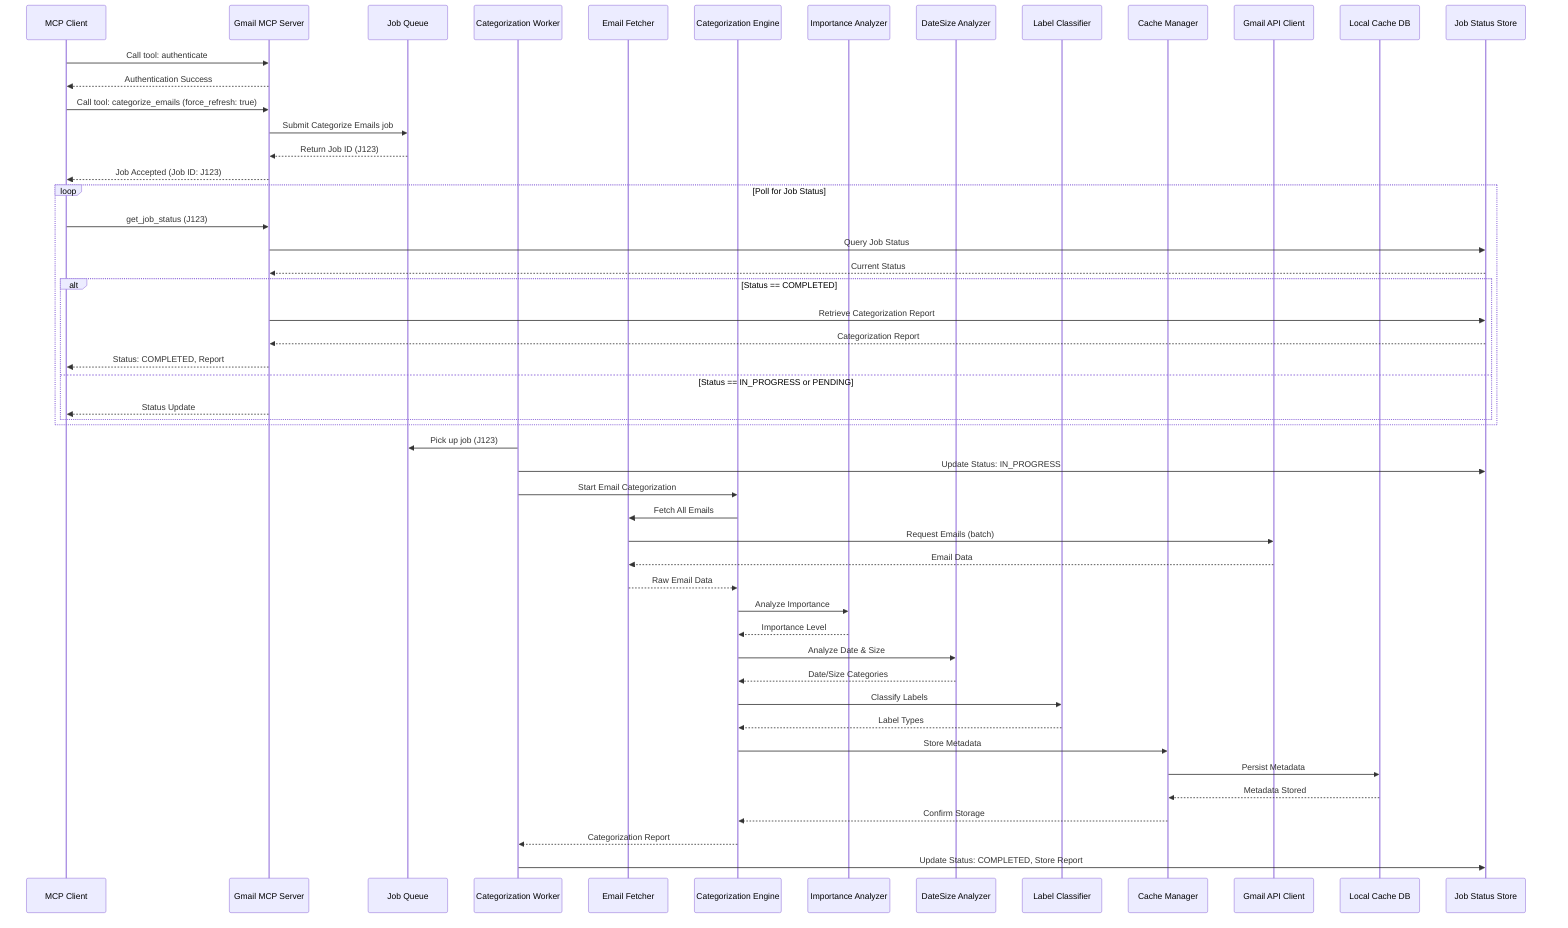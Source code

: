 sequenceDiagram
    participant Client as MCP Client
    participant Server as Gmail MCP Server
    participant JobQueue as Job Queue
    participant CategorizationWorker as Categorization Worker
    participant EmailFetcher as Email Fetcher
    participant CategorizationEngine as Categorization Engine
    participant ImportanceAnalyzer as Importance Analyzer
    participant DateSizeAnalyzer as DateSize Analyzer
    participant LabelClassifier as Label Classifier
    participant CacheManager as Cache Manager
    participant GmailAPI as Gmail API Client
    participant LocalCacheDB as Local Cache DB
    participant JobStatusStore as Job Status Store

    Client->>Server: Call tool: authenticate
    Server-->>Client: Authentication Success

    Client->>Server: Call tool: categorize_emails (force_refresh: true)
    Server->>JobQueue: Submit Categorize Emails job
    JobQueue-->>Server: Return Job ID (J123)
    Server-->>Client: Job Accepted (Job ID: J123)

    loop Poll for Job Status
        Client->>Server: get_job_status (J123)
        Server->>JobStatusStore: Query Job Status
        JobStatusStore-->>Server: Current Status
        alt Status == COMPLETED
            Server->>JobStatusStore: Retrieve Categorization Report
            JobStatusStore-->>Server: Categorization Report
            Server-->>Client: Status: COMPLETED, Report
        else Status == IN_PROGRESS or PENDING
            Server-->>Client: Status Update
        end
    end

    CategorizationWorker->>JobQueue: Pick up job (J123)
    CategorizationWorker->>JobStatusStore: Update Status: IN_PROGRESS
    CategorizationWorker->>CategorizationEngine: Start Email Categorization
    CategorizationEngine->>EmailFetcher: Fetch All Emails
    EmailFetcher->>GmailAPI: Request Emails (batch)
    GmailAPI-->>EmailFetcher: Email Data
    EmailFetcher-->>CategorizationEngine: Raw Email Data

    CategorizationEngine->>ImportanceAnalyzer: Analyze Importance
    ImportanceAnalyzer-->>CategorizationEngine: Importance Level

    CategorizationEngine->>DateSizeAnalyzer: Analyze Date & Size
    DateSizeAnalyzer-->>CategorizationEngine: Date/Size Categories

    CategorizationEngine->>LabelClassifier: Classify Labels
    LabelClassifier-->>CategorizationEngine: Label Types

    CategorizationEngine->>CacheManager: Store Metadata
    CacheManager->>LocalCacheDB: Persist Metadata
    LocalCacheDB-->>CacheManager: Metadata Stored
    CacheManager-->>CategorizationEngine: Confirm Storage

    CategorizationEngine-->>CategorizationWorker: Categorization Report
    CategorizationWorker->>JobStatusStore: Update Status: COMPLETED, Store Report